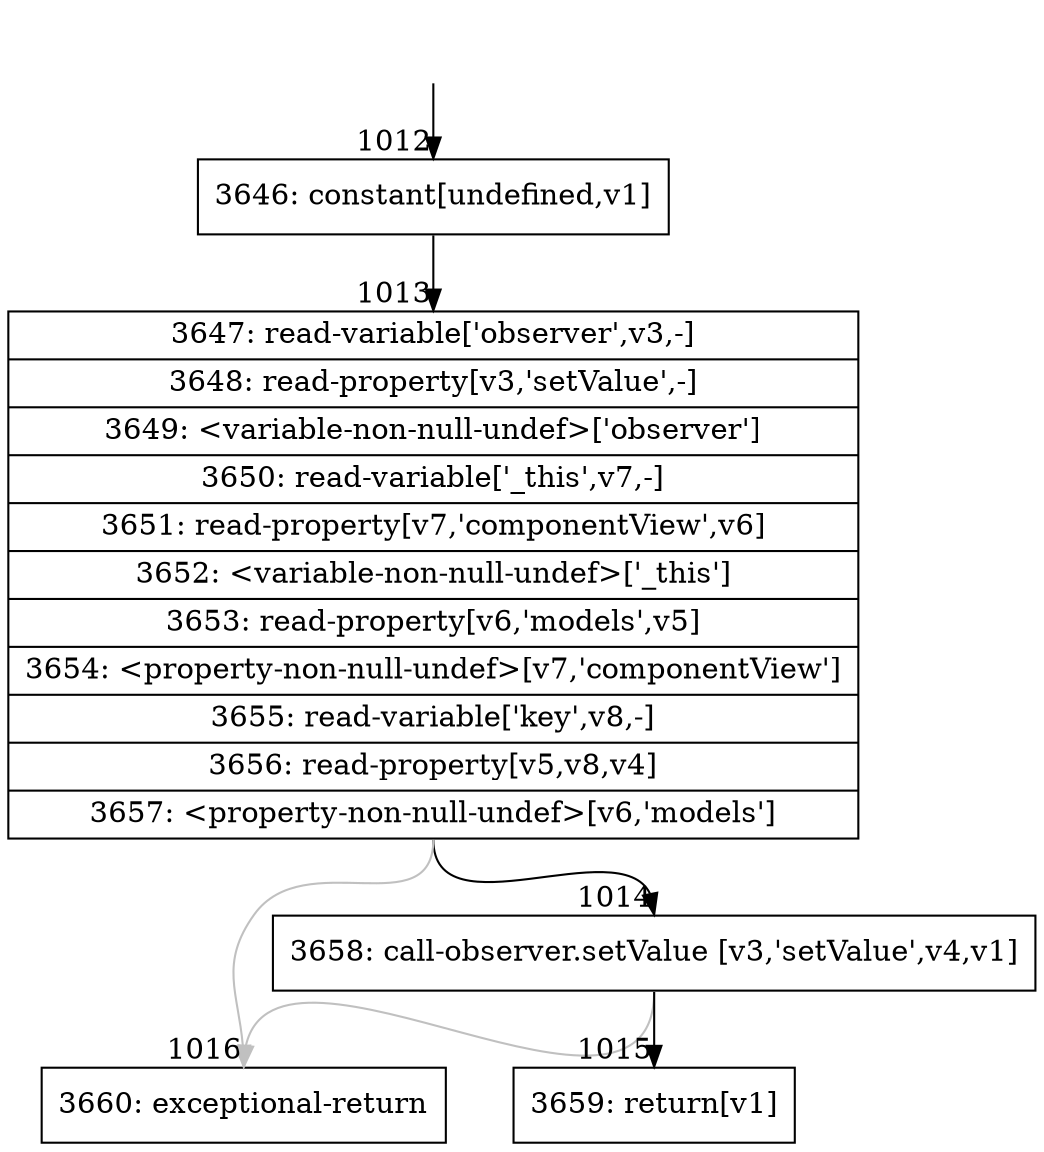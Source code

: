 digraph {
rankdir="TD"
BB_entry78[shape=none,label=""];
BB_entry78 -> BB1012 [tailport=s, headport=n, headlabel="    1012"]
BB1012 [shape=record label="{3646: constant[undefined,v1]}" ] 
BB1012 -> BB1013 [tailport=s, headport=n, headlabel="      1013"]
BB1013 [shape=record label="{3647: read-variable['observer',v3,-]|3648: read-property[v3,'setValue',-]|3649: \<variable-non-null-undef\>['observer']|3650: read-variable['_this',v7,-]|3651: read-property[v7,'componentView',v6]|3652: \<variable-non-null-undef\>['_this']|3653: read-property[v6,'models',v5]|3654: \<property-non-null-undef\>[v7,'componentView']|3655: read-variable['key',v8,-]|3656: read-property[v5,v8,v4]|3657: \<property-non-null-undef\>[v6,'models']}" ] 
BB1013 -> BB1014 [tailport=s, headport=n, headlabel="      1014"]
BB1013 -> BB1016 [tailport=s, headport=n, color=gray, headlabel="      1016"]
BB1014 [shape=record label="{3658: call-observer.setValue [v3,'setValue',v4,v1]}" ] 
BB1014 -> BB1015 [tailport=s, headport=n, headlabel="      1015"]
BB1014 -> BB1016 [tailport=s, headport=n, color=gray]
BB1015 [shape=record label="{3659: return[v1]}" ] 
BB1016 [shape=record label="{3660: exceptional-return}" ] 
//#$~ 863
}
